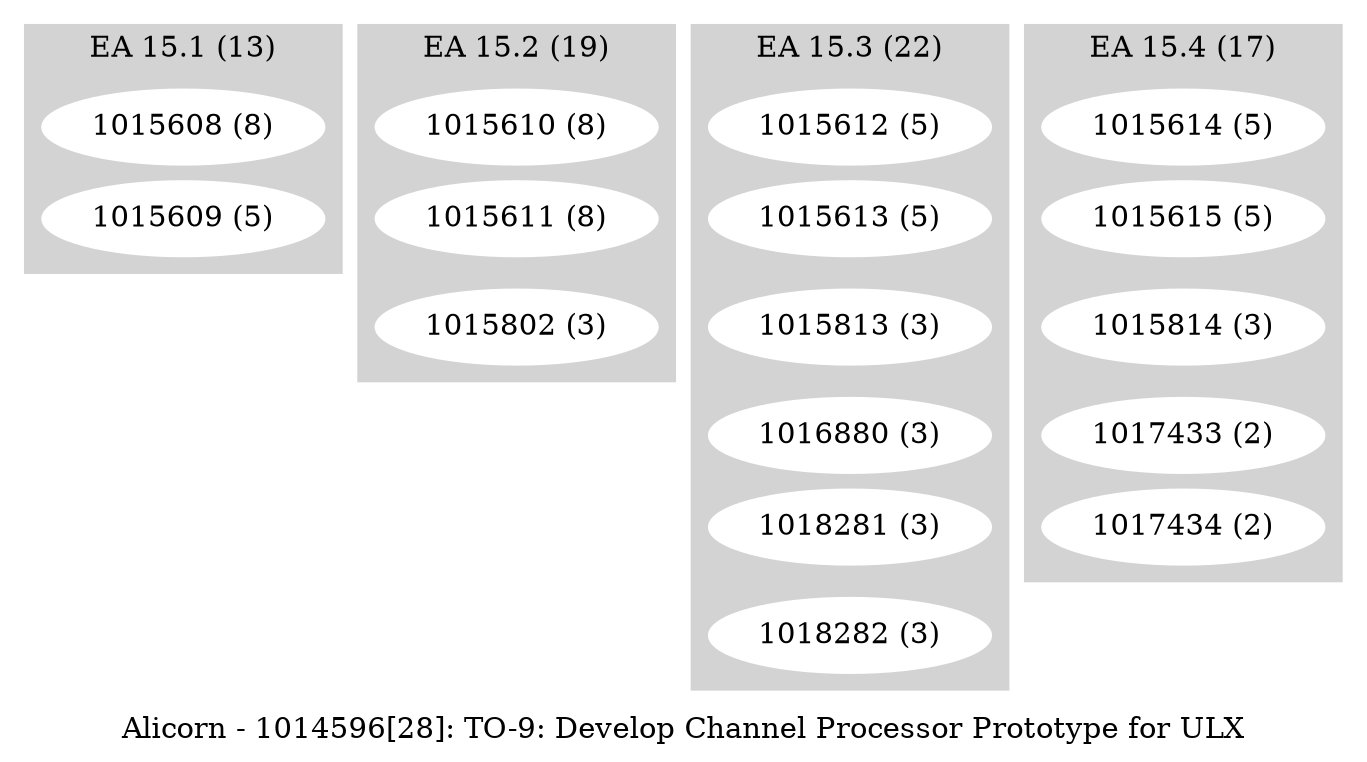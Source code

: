digraph G {
    label = "Alicorn - 1014596[28]: TO-9: Develop Channel Processor Prototype for ULX";
    ranksep = .1
    subgraph cluster_1 {
        style=filled;
        color=lightgrey;
        node [style=filled,color=white];
        "1015608 (8)" ->       
        "1015609 (5)"
        [style=invis];
        label = "EA 15.1 (13)";
    }
    subgraph cluster_2 {
        style=filled;
        color=lightgrey;
        node [style=filled,color=white];
        "1015610 (8)" ->       
        "1015611 (8)" ->       
        "1015802 (3)"
        [style=invis];
        label = "EA 15.2 (19)";
    }
    subgraph cluster_3 {
        style=filled;
        color=lightgrey;
        node [style=filled,color=white];
        "1015612 (5)" ->       
        "1015613 (5)" ->       
        "1015813 (3)" ->       
        "1016880 (3)" ->       
        "1018281 (3)" ->       
        "1018282 (3)"
        [style=invis];
        label = "EA 15.3 (22)";
    }
    subgraph cluster_4 {
        style=filled;
        color=lightgrey;
        node [style=filled,color=white];
        "1015614 (5)" ->       
        "1015615 (5)" ->       
        "1015814 (3)" ->       
        "1017433 (2)" ->       
        "1017434 (2)"
        [style=invis];
        label = "EA 15.4 (17)";
    }
}
